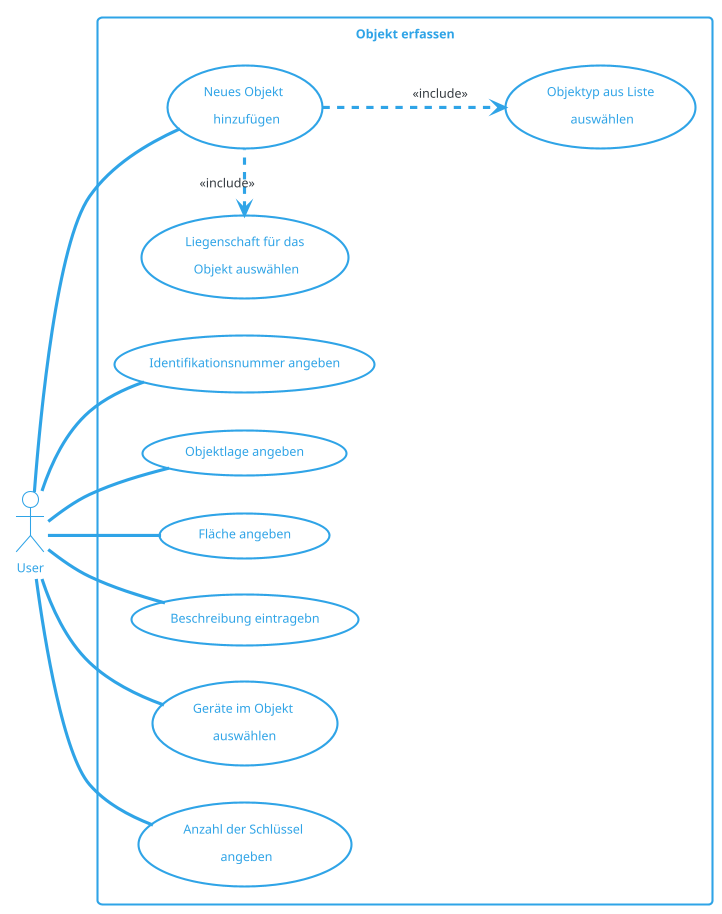 @startuml ObjektErfassen
!theme cerulean-outline

left to right direction
actor "User" as fc
rectangle "Objekt erfassen" {
  usecase "Neues Objekt \n hinzufügen" as UC1
  usecase "Liegenschaft für das\n Objekt auswählen"as inc1
  usecase "Objektyp aus Liste\n auswählen" as inc2
  usecase "Identifikationsnummer angeben" as UC2
  usecase "Objektlage angeben" as UC3
  usecase "Fläche angeben" as UC4
  usecase "Beschreibung eintragebn" as UC5
  usecase "Geräte im Objekt \nauswählen" as UC6
  usecase "Anzahl der Schlüssel \n angeben" as UC7
} 
fc -- UC1
UC1 .left.> inc1 : <<include>> 
UC1 .down.> inc2 : <<include>>
fc -- UC2
fc -- UC3
fc -- UC4
fc -- UC5
fc -- UC6
fc -- UC7
@enduml